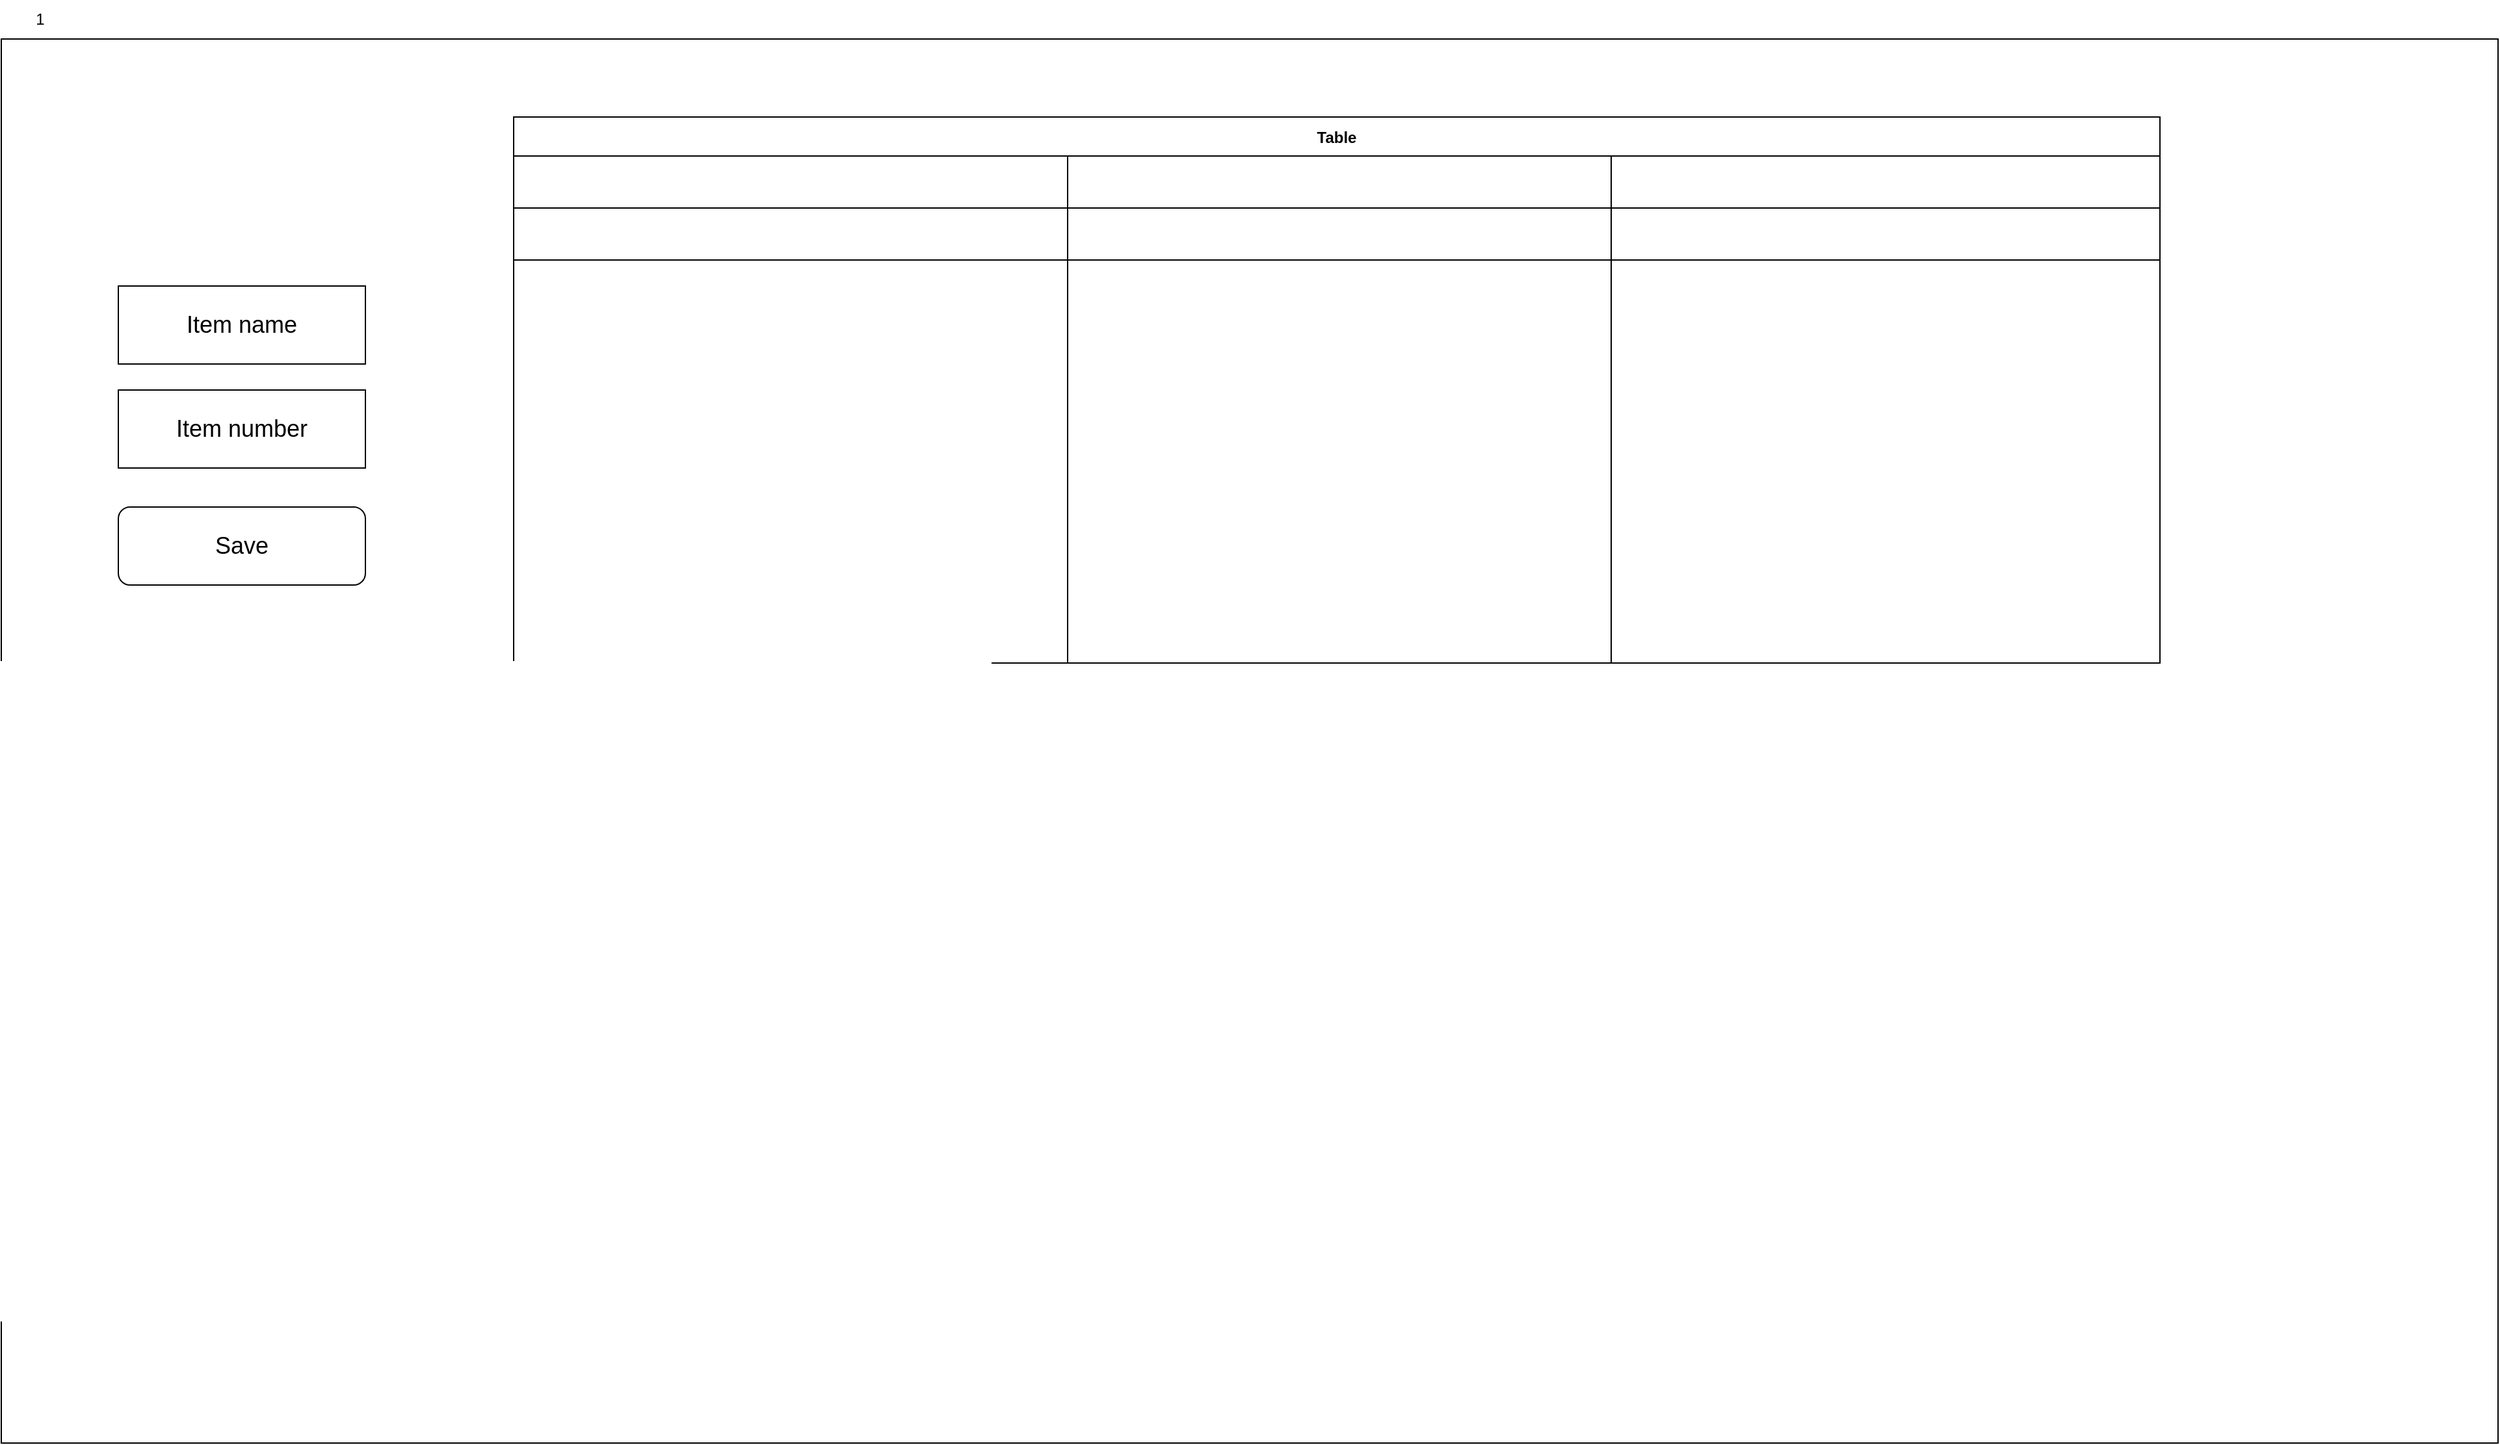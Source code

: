 <mxfile version="20.5.3" type="device"><diagram id="jJSQAtrb9ZXuqdUqzyMQ" name="Page-1"><mxGraphModel dx="2114" dy="1192" grid="1" gridSize="10" guides="1" tooltips="1" connect="1" arrows="1" fold="1" page="1" pageScale="1" pageWidth="827" pageHeight="1169" math="0" shadow="0"><root><mxCell id="0"/><mxCell id="1" parent="0"/><mxCell id="jbiRKjWgTk3MjcO87EnB-5" value="" style="rounded=0;whiteSpace=wrap;html=1;" vertex="1" parent="1"><mxGeometry x="20" y="80" width="1920" height="1080" as="geometry"/></mxCell><mxCell id="jbiRKjWgTk3MjcO87EnB-6" value="1" style="text;html=1;strokeColor=none;fillColor=none;align=center;verticalAlign=middle;whiteSpace=wrap;rounded=0;" vertex="1" parent="1"><mxGeometry x="20" y="50" width="60" height="30" as="geometry"/></mxCell><mxCell id="jbiRKjWgTk3MjcO87EnB-7" value="Table" style="shape=table;startSize=30;container=1;collapsible=0;childLayout=tableLayout;fontStyle=1;align=center;" vertex="1" parent="1"><mxGeometry x="414" y="140" width="1266" height="420" as="geometry"/></mxCell><mxCell id="jbiRKjWgTk3MjcO87EnB-8" value="" style="shape=tableRow;horizontal=0;startSize=0;swimlaneHead=0;swimlaneBody=0;top=0;left=0;bottom=0;right=0;collapsible=0;dropTarget=0;fillColor=none;points=[[0,0.5],[1,0.5]];portConstraint=eastwest;" vertex="1" parent="jbiRKjWgTk3MjcO87EnB-7"><mxGeometry y="30" width="1266" height="40" as="geometry"/></mxCell><mxCell id="jbiRKjWgTk3MjcO87EnB-9" value="" style="shape=partialRectangle;html=1;whiteSpace=wrap;connectable=0;fillColor=none;top=0;left=0;bottom=0;right=0;overflow=hidden;" vertex="1" parent="jbiRKjWgTk3MjcO87EnB-8"><mxGeometry width="426" height="40" as="geometry"><mxRectangle width="426" height="40" as="alternateBounds"/></mxGeometry></mxCell><mxCell id="jbiRKjWgTk3MjcO87EnB-10" value="" style="shape=partialRectangle;html=1;whiteSpace=wrap;connectable=0;fillColor=none;top=0;left=0;bottom=0;right=0;overflow=hidden;" vertex="1" parent="jbiRKjWgTk3MjcO87EnB-8"><mxGeometry x="426" width="418" height="40" as="geometry"><mxRectangle width="418" height="40" as="alternateBounds"/></mxGeometry></mxCell><mxCell id="jbiRKjWgTk3MjcO87EnB-11" value="" style="shape=partialRectangle;html=1;whiteSpace=wrap;connectable=0;fillColor=none;top=0;left=0;bottom=0;right=0;overflow=hidden;" vertex="1" parent="jbiRKjWgTk3MjcO87EnB-8"><mxGeometry x="844" width="422" height="40" as="geometry"><mxRectangle width="422" height="40" as="alternateBounds"/></mxGeometry></mxCell><mxCell id="jbiRKjWgTk3MjcO87EnB-12" value="" style="shape=tableRow;horizontal=0;startSize=0;swimlaneHead=0;swimlaneBody=0;top=0;left=0;bottom=0;right=0;collapsible=0;dropTarget=0;fillColor=none;points=[[0,0.5],[1,0.5]];portConstraint=eastwest;" vertex="1" parent="jbiRKjWgTk3MjcO87EnB-7"><mxGeometry y="70" width="1266" height="40" as="geometry"/></mxCell><mxCell id="jbiRKjWgTk3MjcO87EnB-13" value="" style="shape=partialRectangle;html=1;whiteSpace=wrap;connectable=0;fillColor=none;top=0;left=0;bottom=0;right=0;overflow=hidden;" vertex="1" parent="jbiRKjWgTk3MjcO87EnB-12"><mxGeometry width="426" height="40" as="geometry"><mxRectangle width="426" height="40" as="alternateBounds"/></mxGeometry></mxCell><mxCell id="jbiRKjWgTk3MjcO87EnB-14" value="" style="shape=partialRectangle;html=1;whiteSpace=wrap;connectable=0;fillColor=none;top=0;left=0;bottom=0;right=0;overflow=hidden;" vertex="1" parent="jbiRKjWgTk3MjcO87EnB-12"><mxGeometry x="426" width="418" height="40" as="geometry"><mxRectangle width="418" height="40" as="alternateBounds"/></mxGeometry></mxCell><mxCell id="jbiRKjWgTk3MjcO87EnB-15" value="" style="shape=partialRectangle;html=1;whiteSpace=wrap;connectable=0;fillColor=none;top=0;left=0;bottom=0;right=0;overflow=hidden;" vertex="1" parent="jbiRKjWgTk3MjcO87EnB-12"><mxGeometry x="844" width="422" height="40" as="geometry"><mxRectangle width="422" height="40" as="alternateBounds"/></mxGeometry></mxCell><mxCell id="jbiRKjWgTk3MjcO87EnB-16" value="" style="shape=tableRow;horizontal=0;startSize=0;swimlaneHead=0;swimlaneBody=0;top=0;left=0;bottom=0;right=0;collapsible=0;dropTarget=0;fillColor=none;points=[[0,0.5],[1,0.5]];portConstraint=eastwest;" vertex="1" parent="jbiRKjWgTk3MjcO87EnB-7"><mxGeometry y="110" width="1266" height="310" as="geometry"/></mxCell><mxCell id="jbiRKjWgTk3MjcO87EnB-17" value="" style="shape=partialRectangle;html=1;whiteSpace=wrap;connectable=0;fillColor=none;top=0;left=0;bottom=0;right=0;overflow=hidden;" vertex="1" parent="jbiRKjWgTk3MjcO87EnB-16"><mxGeometry width="426" height="310" as="geometry"><mxRectangle width="426" height="310" as="alternateBounds"/></mxGeometry></mxCell><mxCell id="jbiRKjWgTk3MjcO87EnB-18" value="" style="shape=partialRectangle;html=1;whiteSpace=wrap;connectable=0;fillColor=none;top=0;left=0;bottom=0;right=0;overflow=hidden;" vertex="1" parent="jbiRKjWgTk3MjcO87EnB-16"><mxGeometry x="426" width="418" height="310" as="geometry"><mxRectangle width="418" height="310" as="alternateBounds"/></mxGeometry></mxCell><mxCell id="jbiRKjWgTk3MjcO87EnB-19" value="" style="shape=partialRectangle;html=1;whiteSpace=wrap;connectable=0;fillColor=none;top=0;left=0;bottom=0;right=0;overflow=hidden;" vertex="1" parent="jbiRKjWgTk3MjcO87EnB-16"><mxGeometry x="844" width="422" height="310" as="geometry"><mxRectangle width="422" height="310" as="alternateBounds"/></mxGeometry></mxCell><mxCell id="jbiRKjWgTk3MjcO87EnB-20" value="&lt;font style=&quot;font-size: 18px;&quot;&gt;Item name&lt;/font&gt;" style="rounded=0;whiteSpace=wrap;html=1;" vertex="1" parent="1"><mxGeometry x="110" y="270" width="190" height="60" as="geometry"/></mxCell><mxCell id="jbiRKjWgTk3MjcO87EnB-21" value="&lt;font style=&quot;font-size: 18px;&quot;&gt;Item number&lt;/font&gt;" style="rounded=0;whiteSpace=wrap;html=1;" vertex="1" parent="1"><mxGeometry x="110" y="350" width="190" height="60" as="geometry"/></mxCell><mxCell id="jbiRKjWgTk3MjcO87EnB-23" value="Save" style="rounded=1;whiteSpace=wrap;html=1;fontSize=18;" vertex="1" parent="1"><mxGeometry x="110" y="440" width="190" height="60" as="geometry"/></mxCell></root></mxGraphModel></diagram></mxfile>